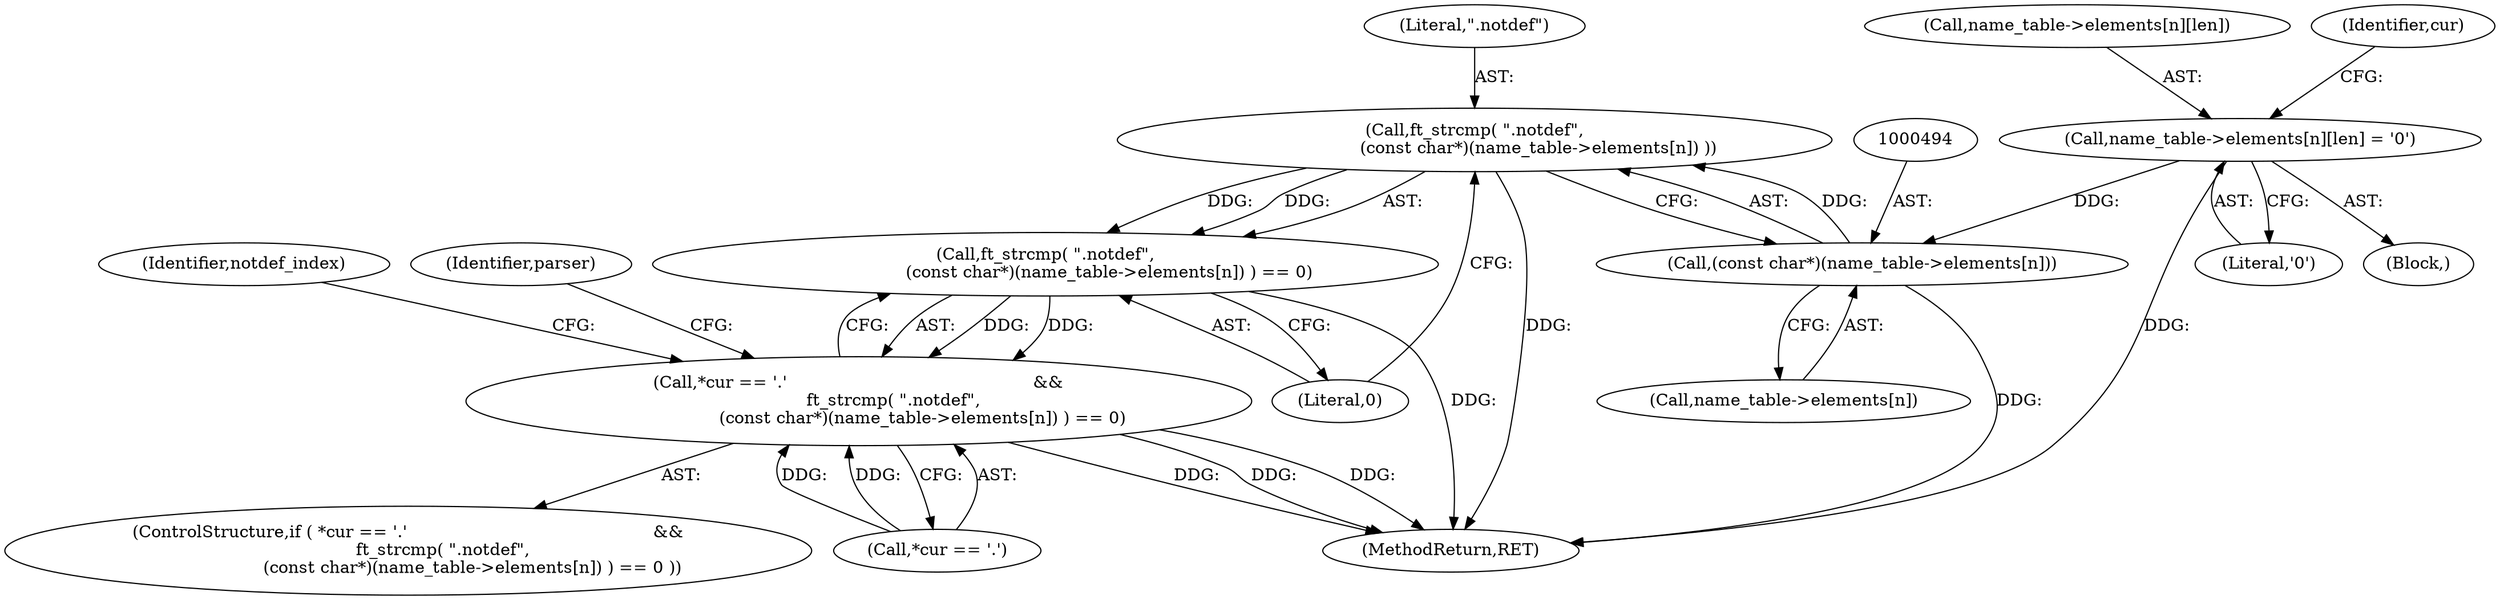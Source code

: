 digraph "0_savannah_73be9f9ab67842cfbec36ee99e8d2301434c84ca_0@API" {
"1000491" [label="(Call,ft_strcmp( \".notdef\",\n                        (const char*)(name_table->elements[n]) ))"];
"1000493" [label="(Call,(const char*)(name_table->elements[n]))"];
"1000475" [label="(Call,name_table->elements[n][len] = '\0')"];
"1000490" [label="(Call,ft_strcmp( \".notdef\",\n                        (const char*)(name_table->elements[n]) ) == 0)"];
"1000485" [label="(Call,*cur == '.'                                              &&\n             ft_strcmp( \".notdef\",\n                        (const char*)(name_table->elements[n]) ) == 0)"];
"1000483" [label="(Literal,'\0')"];
"1000369" [label="(Block,)"];
"1000500" [label="(Literal,0)"];
"1000495" [label="(Call,name_table->elements[n])"];
"1000485" [label="(Call,*cur == '.'                                              &&\n             ft_strcmp( \".notdef\",\n                        (const char*)(name_table->elements[n]) ) == 0)"];
"1000491" [label="(Call,ft_strcmp( \".notdef\",\n                        (const char*)(name_table->elements[n]) ))"];
"1000576" [label="(MethodReturn,RET)"];
"1000484" [label="(ControlStructure,if ( *cur == '.'                                              &&\n             ft_strcmp( \".notdef\",\n                        (const char*)(name_table->elements[n]) ) == 0 ))"];
"1000488" [label="(Identifier,cur)"];
"1000492" [label="(Literal,\".notdef\")"];
"1000486" [label="(Call,*cur == '.')"];
"1000476" [label="(Call,name_table->elements[n][len])"];
"1000490" [label="(Call,ft_strcmp( \".notdef\",\n                        (const char*)(name_table->elements[n]) ) == 0)"];
"1000493" [label="(Call,(const char*)(name_table->elements[n]))"];
"1000503" [label="(Identifier,notdef_index)"];
"1000509" [label="(Identifier,parser)"];
"1000475" [label="(Call,name_table->elements[n][len] = '\0')"];
"1000491" -> "1000490"  [label="AST: "];
"1000491" -> "1000493"  [label="CFG: "];
"1000492" -> "1000491"  [label="AST: "];
"1000493" -> "1000491"  [label="AST: "];
"1000500" -> "1000491"  [label="CFG: "];
"1000491" -> "1000576"  [label="DDG: "];
"1000491" -> "1000490"  [label="DDG: "];
"1000491" -> "1000490"  [label="DDG: "];
"1000493" -> "1000491"  [label="DDG: "];
"1000493" -> "1000495"  [label="CFG: "];
"1000494" -> "1000493"  [label="AST: "];
"1000495" -> "1000493"  [label="AST: "];
"1000493" -> "1000576"  [label="DDG: "];
"1000475" -> "1000493"  [label="DDG: "];
"1000475" -> "1000369"  [label="AST: "];
"1000475" -> "1000483"  [label="CFG: "];
"1000476" -> "1000475"  [label="AST: "];
"1000483" -> "1000475"  [label="AST: "];
"1000488" -> "1000475"  [label="CFG: "];
"1000475" -> "1000576"  [label="DDG: "];
"1000490" -> "1000485"  [label="AST: "];
"1000490" -> "1000500"  [label="CFG: "];
"1000500" -> "1000490"  [label="AST: "];
"1000485" -> "1000490"  [label="CFG: "];
"1000490" -> "1000576"  [label="DDG: "];
"1000490" -> "1000485"  [label="DDG: "];
"1000490" -> "1000485"  [label="DDG: "];
"1000485" -> "1000484"  [label="AST: "];
"1000485" -> "1000486"  [label="CFG: "];
"1000486" -> "1000485"  [label="AST: "];
"1000503" -> "1000485"  [label="CFG: "];
"1000509" -> "1000485"  [label="CFG: "];
"1000485" -> "1000576"  [label="DDG: "];
"1000485" -> "1000576"  [label="DDG: "];
"1000485" -> "1000576"  [label="DDG: "];
"1000486" -> "1000485"  [label="DDG: "];
"1000486" -> "1000485"  [label="DDG: "];
}

